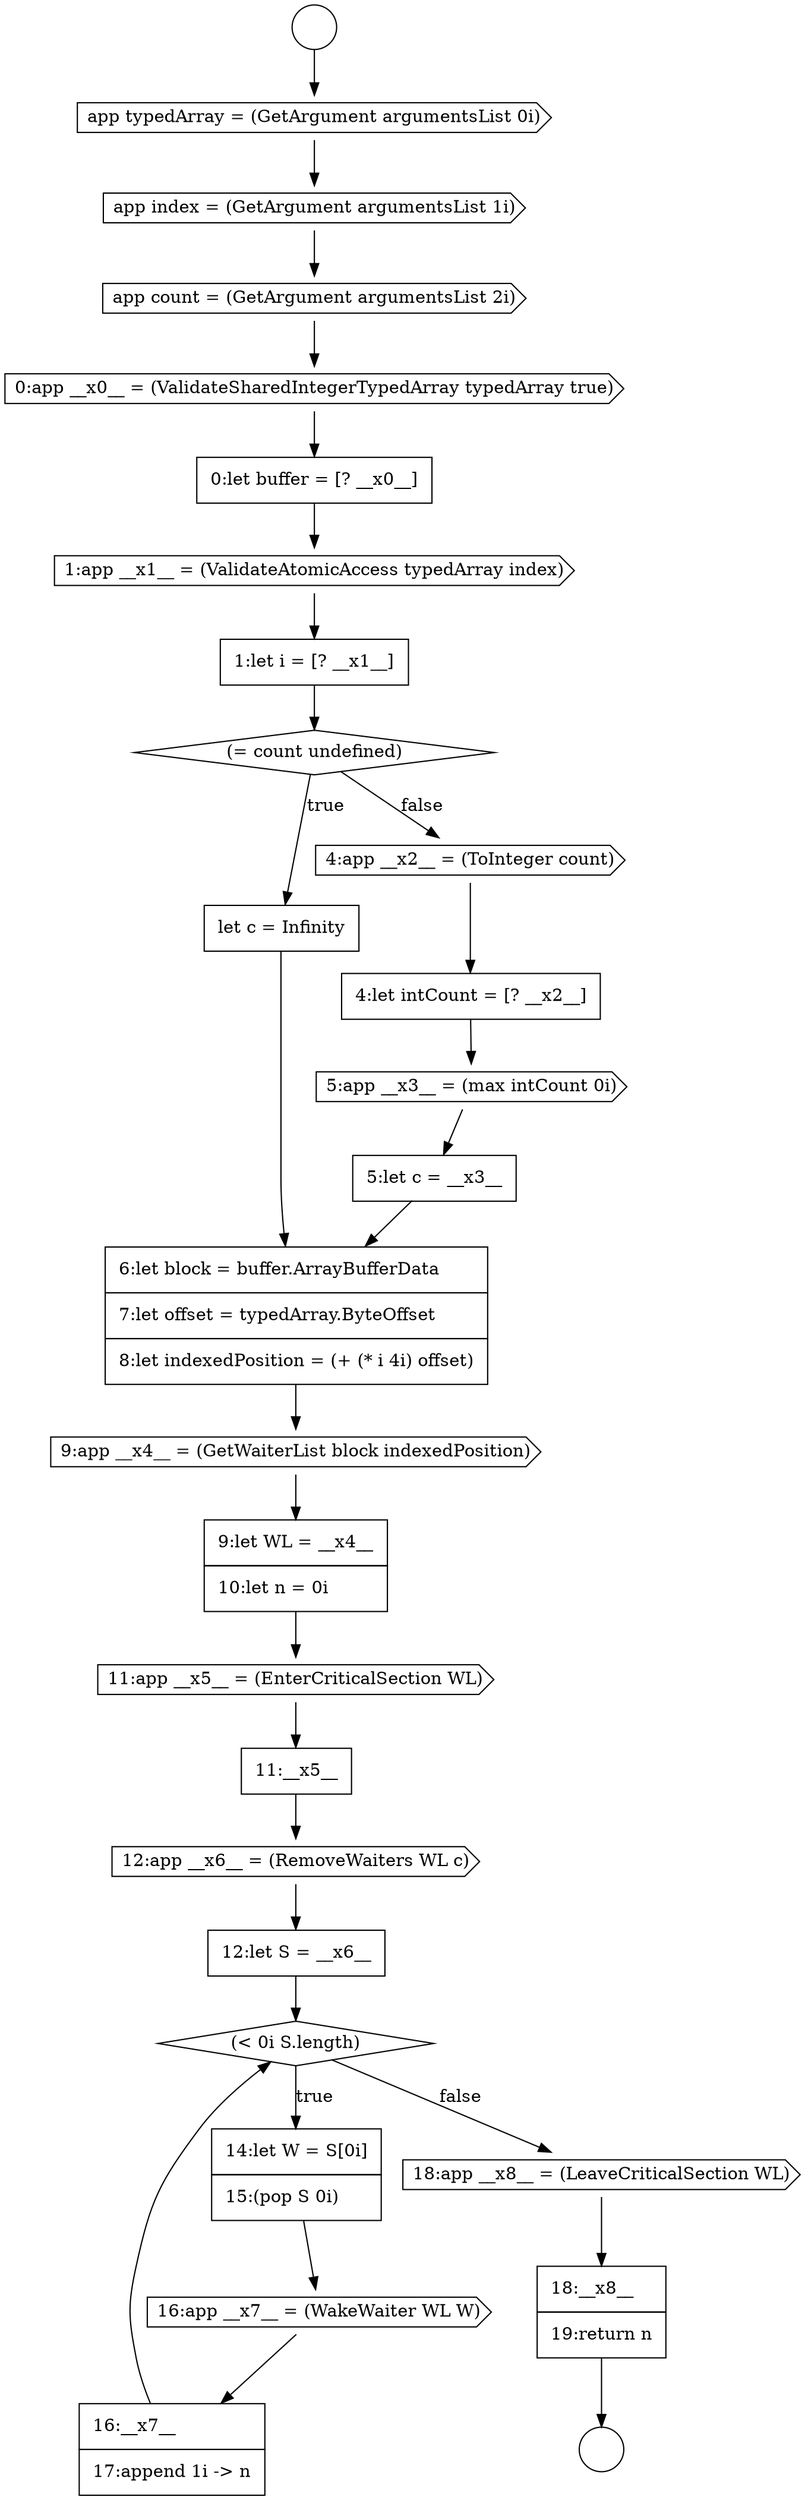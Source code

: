 digraph {
  node15963 [shape=cds, label=<<font color="black">5:app __x3__ = (max intCount 0i)</font>> color="black" fillcolor="white" style=filled]
  node15971 [shape=none, margin=0, label=<<font color="black">
    <table border="0" cellborder="1" cellspacing="0" cellpadding="10">
      <tr><td align="left">12:let S = __x6__</td></tr>
    </table>
  </font>> color="black" fillcolor="white" style=filled]
  node15954 [shape=cds, label=<<font color="black">app count = (GetArgument argumentsList 2i)</font>> color="black" fillcolor="white" style=filled]
  node15975 [shape=none, margin=0, label=<<font color="black">
    <table border="0" cellborder="1" cellspacing="0" cellpadding="10">
      <tr><td align="left">16:__x7__</td></tr>
      <tr><td align="left">17:append 1i -&gt; n</td></tr>
    </table>
  </font>> color="black" fillcolor="white" style=filled]
  node15958 [shape=none, margin=0, label=<<font color="black">
    <table border="0" cellborder="1" cellspacing="0" cellpadding="10">
      <tr><td align="left">1:let i = [? __x1__]</td></tr>
    </table>
  </font>> color="black" fillcolor="white" style=filled]
  node15962 [shape=none, margin=0, label=<<font color="black">
    <table border="0" cellborder="1" cellspacing="0" cellpadding="10">
      <tr><td align="left">4:let intCount = [? __x2__]</td></tr>
    </table>
  </font>> color="black" fillcolor="white" style=filled]
  node15959 [shape=diamond, label=<<font color="black">(= count undefined)</font>> color="black" fillcolor="white" style=filled]
  node15972 [shape=diamond, label=<<font color="black">(&lt; 0i S.length)</font>> color="black" fillcolor="white" style=filled]
  node15951 [shape=circle label=" " color="black" fillcolor="white" style=filled]
  node15960 [shape=none, margin=0, label=<<font color="black">
    <table border="0" cellborder="1" cellspacing="0" cellpadding="10">
      <tr><td align="left">let c = Infinity</td></tr>
    </table>
  </font>> color="black" fillcolor="white" style=filled]
  node15956 [shape=none, margin=0, label=<<font color="black">
    <table border="0" cellborder="1" cellspacing="0" cellpadding="10">
      <tr><td align="left">0:let buffer = [? __x0__]</td></tr>
    </table>
  </font>> color="black" fillcolor="white" style=filled]
  node15969 [shape=none, margin=0, label=<<font color="black">
    <table border="0" cellborder="1" cellspacing="0" cellpadding="10">
      <tr><td align="left">11:__x5__</td></tr>
    </table>
  </font>> color="black" fillcolor="white" style=filled]
  node15957 [shape=cds, label=<<font color="black">1:app __x1__ = (ValidateAtomicAccess typedArray index)</font>> color="black" fillcolor="white" style=filled]
  node15964 [shape=none, margin=0, label=<<font color="black">
    <table border="0" cellborder="1" cellspacing="0" cellpadding="10">
      <tr><td align="left">5:let c = __x3__</td></tr>
    </table>
  </font>> color="black" fillcolor="white" style=filled]
  node15970 [shape=cds, label=<<font color="black">12:app __x6__ = (RemoveWaiters WL c)</font>> color="black" fillcolor="white" style=filled]
  node15967 [shape=none, margin=0, label=<<font color="black">
    <table border="0" cellborder="1" cellspacing="0" cellpadding="10">
      <tr><td align="left">9:let WL = __x4__</td></tr>
      <tr><td align="left">10:let n = 0i</td></tr>
    </table>
  </font>> color="black" fillcolor="white" style=filled]
  node15952 [shape=cds, label=<<font color="black">app typedArray = (GetArgument argumentsList 0i)</font>> color="black" fillcolor="white" style=filled]
  node15976 [shape=cds, label=<<font color="black">18:app __x8__ = (LeaveCriticalSection WL)</font>> color="black" fillcolor="white" style=filled]
  node15955 [shape=cds, label=<<font color="black">0:app __x0__ = (ValidateSharedIntegerTypedArray typedArray true)</font>> color="black" fillcolor="white" style=filled]
  node15961 [shape=cds, label=<<font color="black">4:app __x2__ = (ToInteger count)</font>> color="black" fillcolor="white" style=filled]
  node15968 [shape=cds, label=<<font color="black">11:app __x5__ = (EnterCriticalSection WL)</font>> color="black" fillcolor="white" style=filled]
  node15966 [shape=cds, label=<<font color="black">9:app __x4__ = (GetWaiterList block indexedPosition)</font>> color="black" fillcolor="white" style=filled]
  node15965 [shape=none, margin=0, label=<<font color="black">
    <table border="0" cellborder="1" cellspacing="0" cellpadding="10">
      <tr><td align="left">6:let block = buffer.ArrayBufferData</td></tr>
      <tr><td align="left">7:let offset = typedArray.ByteOffset</td></tr>
      <tr><td align="left">8:let indexedPosition = (+ (* i 4i) offset)</td></tr>
    </table>
  </font>> color="black" fillcolor="white" style=filled]
  node15973 [shape=none, margin=0, label=<<font color="black">
    <table border="0" cellborder="1" cellspacing="0" cellpadding="10">
      <tr><td align="left">14:let W = S[0i]</td></tr>
      <tr><td align="left">15:(pop S 0i)</td></tr>
    </table>
  </font>> color="black" fillcolor="white" style=filled]
  node15950 [shape=circle label=" " color="black" fillcolor="white" style=filled]
  node15977 [shape=none, margin=0, label=<<font color="black">
    <table border="0" cellborder="1" cellspacing="0" cellpadding="10">
      <tr><td align="left">18:__x8__</td></tr>
      <tr><td align="left">19:return n</td></tr>
    </table>
  </font>> color="black" fillcolor="white" style=filled]
  node15974 [shape=cds, label=<<font color="black">16:app __x7__ = (WakeWaiter WL W)</font>> color="black" fillcolor="white" style=filled]
  node15953 [shape=cds, label=<<font color="black">app index = (GetArgument argumentsList 1i)</font>> color="black" fillcolor="white" style=filled]
  node15972 -> node15973 [label=<<font color="black">true</font>> color="black"]
  node15972 -> node15976 [label=<<font color="black">false</font>> color="black"]
  node15976 -> node15977 [ color="black"]
  node15954 -> node15955 [ color="black"]
  node15973 -> node15974 [ color="black"]
  node15952 -> node15953 [ color="black"]
  node15963 -> node15964 [ color="black"]
  node15977 -> node15951 [ color="black"]
  node15965 -> node15966 [ color="black"]
  node15974 -> node15975 [ color="black"]
  node15950 -> node15952 [ color="black"]
  node15968 -> node15969 [ color="black"]
  node15967 -> node15968 [ color="black"]
  node15962 -> node15963 [ color="black"]
  node15958 -> node15959 [ color="black"]
  node15955 -> node15956 [ color="black"]
  node15964 -> node15965 [ color="black"]
  node15966 -> node15967 [ color="black"]
  node15975 -> node15972 [ color="black"]
  node15960 -> node15965 [ color="black"]
  node15971 -> node15972 [ color="black"]
  node15970 -> node15971 [ color="black"]
  node15953 -> node15954 [ color="black"]
  node15959 -> node15960 [label=<<font color="black">true</font>> color="black"]
  node15959 -> node15961 [label=<<font color="black">false</font>> color="black"]
  node15956 -> node15957 [ color="black"]
  node15969 -> node15970 [ color="black"]
  node15957 -> node15958 [ color="black"]
  node15961 -> node15962 [ color="black"]
}
